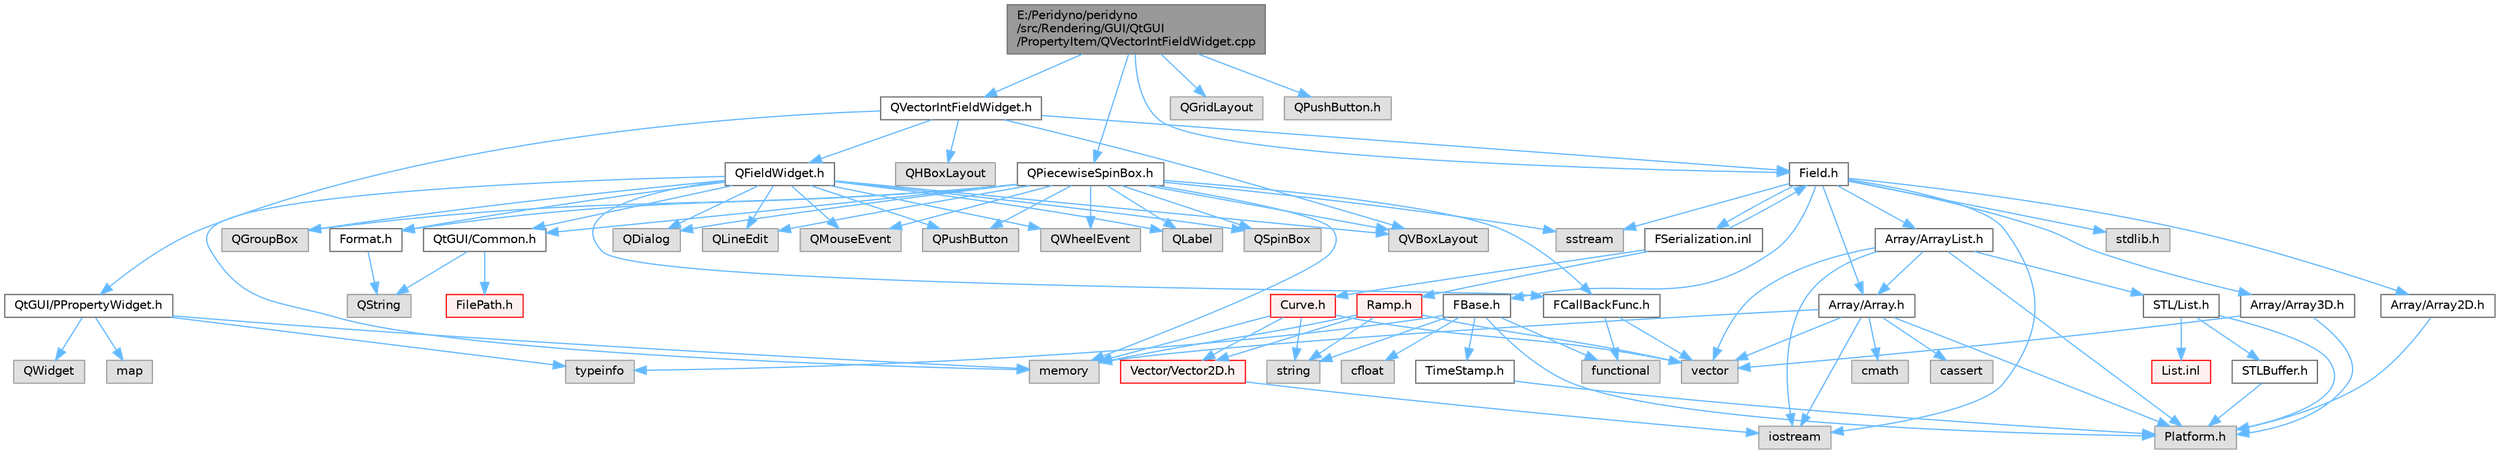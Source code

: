 digraph "E:/Peridyno/peridyno/src/Rendering/GUI/QtGUI/PropertyItem/QVectorIntFieldWidget.cpp"
{
 // LATEX_PDF_SIZE
  bgcolor="transparent";
  edge [fontname=Helvetica,fontsize=10,labelfontname=Helvetica,labelfontsize=10];
  node [fontname=Helvetica,fontsize=10,shape=box,height=0.2,width=0.4];
  Node1 [id="Node000001",label="E:/Peridyno/peridyno\l/src/Rendering/GUI/QtGUI\l/PropertyItem/QVectorIntFieldWidget.cpp",height=0.2,width=0.4,color="gray40", fillcolor="grey60", style="filled", fontcolor="black",tooltip=" "];
  Node1 -> Node2 [id="edge1_Node000001_Node000002",color="steelblue1",style="solid",tooltip=" "];
  Node2 [id="Node000002",label="QVectorIntFieldWidget.h",height=0.2,width=0.4,color="grey40", fillcolor="white", style="filled",URL="$_q_vector_int_field_widget_8h.html",tooltip=" "];
  Node2 -> Node3 [id="edge2_Node000002_Node000003",color="steelblue1",style="solid",tooltip=" "];
  Node3 [id="Node000003",label="QFieldWidget.h",height=0.2,width=0.4,color="grey40", fillcolor="white", style="filled",URL="$_q_field_widget_8h.html",tooltip=" "];
  Node3 -> Node4 [id="edge3_Node000003_Node000004",color="steelblue1",style="solid",tooltip=" "];
  Node4 [id="Node000004",label="QGroupBox",height=0.2,width=0.4,color="grey60", fillcolor="#E0E0E0", style="filled",tooltip=" "];
  Node3 -> Node5 [id="edge4_Node000003_Node000005",color="steelblue1",style="solid",tooltip=" "];
  Node5 [id="Node000005",label="QPushButton",height=0.2,width=0.4,color="grey60", fillcolor="#E0E0E0", style="filled",tooltip=" "];
  Node3 -> Node6 [id="edge5_Node000003_Node000006",color="steelblue1",style="solid",tooltip=" "];
  Node6 [id="Node000006",label="QSpinBox",height=0.2,width=0.4,color="grey60", fillcolor="#E0E0E0", style="filled",tooltip=" "];
  Node3 -> Node7 [id="edge6_Node000003_Node000007",color="steelblue1",style="solid",tooltip=" "];
  Node7 [id="Node000007",label="QDialog",height=0.2,width=0.4,color="grey60", fillcolor="#E0E0E0", style="filled",tooltip=" "];
  Node3 -> Node8 [id="edge7_Node000003_Node000008",color="steelblue1",style="solid",tooltip=" "];
  Node8 [id="Node000008",label="QLineEdit",height=0.2,width=0.4,color="grey60", fillcolor="#E0E0E0", style="filled",tooltip=" "];
  Node3 -> Node9 [id="edge8_Node000003_Node000009",color="steelblue1",style="solid",tooltip=" "];
  Node9 [id="Node000009",label="QMouseEvent",height=0.2,width=0.4,color="grey60", fillcolor="#E0E0E0", style="filled",tooltip=" "];
  Node3 -> Node10 [id="edge9_Node000003_Node000010",color="steelblue1",style="solid",tooltip=" "];
  Node10 [id="Node000010",label="QWheelEvent",height=0.2,width=0.4,color="grey60", fillcolor="#E0E0E0", style="filled",tooltip=" "];
  Node3 -> Node11 [id="edge10_Node000003_Node000011",color="steelblue1",style="solid",tooltip=" "];
  Node11 [id="Node000011",label="QLabel",height=0.2,width=0.4,color="grey60", fillcolor="#E0E0E0", style="filled",tooltip=" "];
  Node3 -> Node12 [id="edge11_Node000003_Node000012",color="steelblue1",style="solid",tooltip=" "];
  Node12 [id="Node000012",label="QVBoxLayout",height=0.2,width=0.4,color="grey60", fillcolor="#E0E0E0", style="filled",tooltip=" "];
  Node3 -> Node13 [id="edge12_Node000003_Node000013",color="steelblue1",style="solid",tooltip=" "];
  Node13 [id="Node000013",label="Format.h",height=0.2,width=0.4,color="grey40", fillcolor="white", style="filled",URL="$_format_8h.html",tooltip=" "];
  Node13 -> Node14 [id="edge13_Node000013_Node000014",color="steelblue1",style="solid",tooltip=" "];
  Node14 [id="Node000014",label="QString",height=0.2,width=0.4,color="grey60", fillcolor="#E0E0E0", style="filled",tooltip=" "];
  Node3 -> Node15 [id="edge14_Node000003_Node000015",color="steelblue1",style="solid",tooltip=" "];
  Node15 [id="Node000015",label="FCallBackFunc.h",height=0.2,width=0.4,color="grey40", fillcolor="white", style="filled",URL="$_f_callback_func_8h.html",tooltip=" "];
  Node15 -> Node16 [id="edge15_Node000015_Node000016",color="steelblue1",style="solid",tooltip=" "];
  Node16 [id="Node000016",label="vector",height=0.2,width=0.4,color="grey60", fillcolor="#E0E0E0", style="filled",tooltip=" "];
  Node15 -> Node17 [id="edge16_Node000015_Node000017",color="steelblue1",style="solid",tooltip=" "];
  Node17 [id="Node000017",label="functional",height=0.2,width=0.4,color="grey60", fillcolor="#E0E0E0", style="filled",tooltip=" "];
  Node3 -> Node18 [id="edge17_Node000003_Node000018",color="steelblue1",style="solid",tooltip=" "];
  Node18 [id="Node000018",label="QtGUI/Common.h",height=0.2,width=0.4,color="grey40", fillcolor="white", style="filled",URL="$_common_8h.html",tooltip=" "];
  Node18 -> Node14 [id="edge18_Node000018_Node000014",color="steelblue1",style="solid",tooltip=" "];
  Node18 -> Node19 [id="edge19_Node000018_Node000019",color="steelblue1",style="solid",tooltip=" "];
  Node19 [id="Node000019",label="FilePath.h",height=0.2,width=0.4,color="red", fillcolor="#FFF0F0", style="filled",URL="$_file_path_8h.html",tooltip=" "];
  Node3 -> Node21 [id="edge20_Node000003_Node000021",color="steelblue1",style="solid",tooltip=" "];
  Node21 [id="Node000021",label="memory",height=0.2,width=0.4,color="grey60", fillcolor="#E0E0E0", style="filled",tooltip=" "];
  Node2 -> Node22 [id="edge21_Node000002_Node000022",color="steelblue1",style="solid",tooltip=" "];
  Node22 [id="Node000022",label="QtGUI/PPropertyWidget.h",height=0.2,width=0.4,color="grey40", fillcolor="white", style="filled",URL="$_p_property_widget_8h.html",tooltip=" "];
  Node22 -> Node23 [id="edge22_Node000022_Node000023",color="steelblue1",style="solid",tooltip=" "];
  Node23 [id="Node000023",label="map",height=0.2,width=0.4,color="grey60", fillcolor="#E0E0E0", style="filled",tooltip=" "];
  Node22 -> Node24 [id="edge23_Node000022_Node000024",color="steelblue1",style="solid",tooltip=" "];
  Node24 [id="Node000024",label="QWidget",height=0.2,width=0.4,color="grey60", fillcolor="#E0E0E0", style="filled",tooltip=" "];
  Node22 -> Node25 [id="edge24_Node000022_Node000025",color="steelblue1",style="solid",tooltip=" "];
  Node25 [id="Node000025",label="typeinfo",height=0.2,width=0.4,color="grey60", fillcolor="#E0E0E0", style="filled",tooltip=" "];
  Node22 -> Node21 [id="edge25_Node000022_Node000021",color="steelblue1",style="solid",tooltip=" "];
  Node2 -> Node26 [id="edge26_Node000002_Node000026",color="steelblue1",style="solid",tooltip=" "];
  Node26 [id="Node000026",label="Field.h",height=0.2,width=0.4,color="grey40", fillcolor="white", style="filled",URL="$_field_8h.html",tooltip=" "];
  Node26 -> Node27 [id="edge27_Node000026_Node000027",color="steelblue1",style="solid",tooltip=" "];
  Node27 [id="Node000027",label="iostream",height=0.2,width=0.4,color="grey60", fillcolor="#E0E0E0", style="filled",tooltip=" "];
  Node26 -> Node28 [id="edge28_Node000026_Node000028",color="steelblue1",style="solid",tooltip=" "];
  Node28 [id="Node000028",label="stdlib.h",height=0.2,width=0.4,color="grey60", fillcolor="#E0E0E0", style="filled",tooltip=" "];
  Node26 -> Node29 [id="edge29_Node000026_Node000029",color="steelblue1",style="solid",tooltip=" "];
  Node29 [id="Node000029",label="sstream",height=0.2,width=0.4,color="grey60", fillcolor="#E0E0E0", style="filled",tooltip=" "];
  Node26 -> Node30 [id="edge30_Node000026_Node000030",color="steelblue1",style="solid",tooltip=" "];
  Node30 [id="Node000030",label="FBase.h",height=0.2,width=0.4,color="grey40", fillcolor="white", style="filled",URL="$_f_base_8h.html",tooltip=" "];
  Node30 -> Node31 [id="edge31_Node000030_Node000031",color="steelblue1",style="solid",tooltip=" "];
  Node31 [id="Node000031",label="Platform.h",height=0.2,width=0.4,color="grey60", fillcolor="#E0E0E0", style="filled",tooltip=" "];
  Node30 -> Node32 [id="edge32_Node000030_Node000032",color="steelblue1",style="solid",tooltip=" "];
  Node32 [id="Node000032",label="TimeStamp.h",height=0.2,width=0.4,color="grey40", fillcolor="white", style="filled",URL="$_time_stamp_8h.html",tooltip=" "];
  Node32 -> Node31 [id="edge33_Node000032_Node000031",color="steelblue1",style="solid",tooltip=" "];
  Node30 -> Node25 [id="edge34_Node000030_Node000025",color="steelblue1",style="solid",tooltip=" "];
  Node30 -> Node33 [id="edge35_Node000030_Node000033",color="steelblue1",style="solid",tooltip=" "];
  Node33 [id="Node000033",label="string",height=0.2,width=0.4,color="grey60", fillcolor="#E0E0E0", style="filled",tooltip=" "];
  Node30 -> Node17 [id="edge36_Node000030_Node000017",color="steelblue1",style="solid",tooltip=" "];
  Node30 -> Node34 [id="edge37_Node000030_Node000034",color="steelblue1",style="solid",tooltip=" "];
  Node34 [id="Node000034",label="cfloat",height=0.2,width=0.4,color="grey60", fillcolor="#E0E0E0", style="filled",tooltip=" "];
  Node26 -> Node35 [id="edge38_Node000026_Node000035",color="steelblue1",style="solid",tooltip=" "];
  Node35 [id="Node000035",label="Array/Array.h",height=0.2,width=0.4,color="grey40", fillcolor="white", style="filled",URL="$_array_8h.html",tooltip=" "];
  Node35 -> Node31 [id="edge39_Node000035_Node000031",color="steelblue1",style="solid",tooltip=" "];
  Node35 -> Node36 [id="edge40_Node000035_Node000036",color="steelblue1",style="solid",tooltip=" "];
  Node36 [id="Node000036",label="cassert",height=0.2,width=0.4,color="grey60", fillcolor="#E0E0E0", style="filled",tooltip=" "];
  Node35 -> Node16 [id="edge41_Node000035_Node000016",color="steelblue1",style="solid",tooltip=" "];
  Node35 -> Node27 [id="edge42_Node000035_Node000027",color="steelblue1",style="solid",tooltip=" "];
  Node35 -> Node21 [id="edge43_Node000035_Node000021",color="steelblue1",style="solid",tooltip=" "];
  Node35 -> Node37 [id="edge44_Node000035_Node000037",color="steelblue1",style="solid",tooltip=" "];
  Node37 [id="Node000037",label="cmath",height=0.2,width=0.4,color="grey60", fillcolor="#E0E0E0", style="filled",tooltip=" "];
  Node26 -> Node38 [id="edge45_Node000026_Node000038",color="steelblue1",style="solid",tooltip=" "];
  Node38 [id="Node000038",label="Array/Array2D.h",height=0.2,width=0.4,color="grey40", fillcolor="white", style="filled",URL="$_array2_d_8h.html",tooltip=" "];
  Node38 -> Node31 [id="edge46_Node000038_Node000031",color="steelblue1",style="solid",tooltip=" "];
  Node26 -> Node39 [id="edge47_Node000026_Node000039",color="steelblue1",style="solid",tooltip=" "];
  Node39 [id="Node000039",label="Array/Array3D.h",height=0.2,width=0.4,color="grey40", fillcolor="white", style="filled",URL="$_array3_d_8h.html",tooltip=" "];
  Node39 -> Node31 [id="edge48_Node000039_Node000031",color="steelblue1",style="solid",tooltip=" "];
  Node39 -> Node16 [id="edge49_Node000039_Node000016",color="steelblue1",style="solid",tooltip=" "];
  Node26 -> Node40 [id="edge50_Node000026_Node000040",color="steelblue1",style="solid",tooltip=" "];
  Node40 [id="Node000040",label="Array/ArrayList.h",height=0.2,width=0.4,color="grey40", fillcolor="white", style="filled",URL="$_array_list_8h.html",tooltip=" "];
  Node40 -> Node16 [id="edge51_Node000040_Node000016",color="steelblue1",style="solid",tooltip=" "];
  Node40 -> Node27 [id="edge52_Node000040_Node000027",color="steelblue1",style="solid",tooltip=" "];
  Node40 -> Node31 [id="edge53_Node000040_Node000031",color="steelblue1",style="solid",tooltip=" "];
  Node40 -> Node41 [id="edge54_Node000040_Node000041",color="steelblue1",style="solid",tooltip=" "];
  Node41 [id="Node000041",label="STL/List.h",height=0.2,width=0.4,color="grey40", fillcolor="white", style="filled",URL="$_list_8h.html",tooltip=" "];
  Node41 -> Node31 [id="edge55_Node000041_Node000031",color="steelblue1",style="solid",tooltip=" "];
  Node41 -> Node42 [id="edge56_Node000041_Node000042",color="steelblue1",style="solid",tooltip=" "];
  Node42 [id="Node000042",label="STLBuffer.h",height=0.2,width=0.4,color="grey40", fillcolor="white", style="filled",URL="$_s_t_l_buffer_8h.html",tooltip=" "];
  Node42 -> Node31 [id="edge57_Node000042_Node000031",color="steelblue1",style="solid",tooltip=" "];
  Node41 -> Node43 [id="edge58_Node000041_Node000043",color="steelblue1",style="solid",tooltip=" "];
  Node43 [id="Node000043",label="List.inl",height=0.2,width=0.4,color="red", fillcolor="#FFF0F0", style="filled",URL="$_list_8inl.html",tooltip=" "];
  Node40 -> Node35 [id="edge59_Node000040_Node000035",color="steelblue1",style="solid",tooltip=" "];
  Node26 -> Node81 [id="edge60_Node000026_Node000081",color="steelblue1",style="solid",tooltip=" "];
  Node81 [id="Node000081",label="FSerialization.inl",height=0.2,width=0.4,color="grey40", fillcolor="white", style="filled",URL="$_f_serialization_8inl.html",tooltip=" "];
  Node81 -> Node26 [id="edge61_Node000081_Node000026",color="steelblue1",style="solid",tooltip=" "];
  Node81 -> Node82 [id="edge62_Node000081_Node000082",color="steelblue1",style="solid",tooltip=" "];
  Node82 [id="Node000082",label="Ramp.h",height=0.2,width=0.4,color="red", fillcolor="#FFF0F0", style="filled",URL="$_ramp_8h.html",tooltip=" "];
  Node82 -> Node16 [id="edge63_Node000082_Node000016",color="steelblue1",style="solid",tooltip=" "];
  Node82 -> Node21 [id="edge64_Node000082_Node000021",color="steelblue1",style="solid",tooltip=" "];
  Node82 -> Node33 [id="edge65_Node000082_Node000033",color="steelblue1",style="solid",tooltip=" "];
  Node82 -> Node46 [id="edge66_Node000082_Node000046",color="steelblue1",style="solid",tooltip=" "];
  Node46 [id="Node000046",label="Vector/Vector2D.h",height=0.2,width=0.4,color="red", fillcolor="#FFF0F0", style="filled",URL="$_vector2_d_8h.html",tooltip=" "];
  Node46 -> Node27 [id="edge67_Node000046_Node000027",color="steelblue1",style="solid",tooltip=" "];
  Node81 -> Node84 [id="edge68_Node000081_Node000084",color="steelblue1",style="solid",tooltip=" "];
  Node84 [id="Node000084",label="Curve.h",height=0.2,width=0.4,color="red", fillcolor="#FFF0F0", style="filled",URL="$_curve_8h.html",tooltip=" "];
  Node84 -> Node16 [id="edge69_Node000084_Node000016",color="steelblue1",style="solid",tooltip=" "];
  Node84 -> Node21 [id="edge70_Node000084_Node000021",color="steelblue1",style="solid",tooltip=" "];
  Node84 -> Node33 [id="edge71_Node000084_Node000033",color="steelblue1",style="solid",tooltip=" "];
  Node84 -> Node46 [id="edge72_Node000084_Node000046",color="steelblue1",style="solid",tooltip=" "];
  Node2 -> Node85 [id="edge73_Node000002_Node000085",color="steelblue1",style="solid",tooltip=" "];
  Node85 [id="Node000085",label="QHBoxLayout",height=0.2,width=0.4,color="grey60", fillcolor="#E0E0E0", style="filled",tooltip=" "];
  Node2 -> Node12 [id="edge74_Node000002_Node000012",color="steelblue1",style="solid",tooltip=" "];
  Node1 -> Node86 [id="edge75_Node000001_Node000086",color="steelblue1",style="solid",tooltip=" "];
  Node86 [id="Node000086",label="QGridLayout",height=0.2,width=0.4,color="grey60", fillcolor="#E0E0E0", style="filled",tooltip=" "];
  Node1 -> Node26 [id="edge76_Node000001_Node000026",color="steelblue1",style="solid",tooltip=" "];
  Node1 -> Node87 [id="edge77_Node000001_Node000087",color="steelblue1",style="solid",tooltip=" "];
  Node87 [id="Node000087",label="QPiecewiseSpinBox.h",height=0.2,width=0.4,color="grey40", fillcolor="white", style="filled",URL="$_q_piecewise_spin_box_8h.html",tooltip=" "];
  Node87 -> Node4 [id="edge78_Node000087_Node000004",color="steelblue1",style="solid",tooltip=" "];
  Node87 -> Node5 [id="edge79_Node000087_Node000005",color="steelblue1",style="solid",tooltip=" "];
  Node87 -> Node6 [id="edge80_Node000087_Node000006",color="steelblue1",style="solid",tooltip=" "];
  Node87 -> Node7 [id="edge81_Node000087_Node000007",color="steelblue1",style="solid",tooltip=" "];
  Node87 -> Node8 [id="edge82_Node000087_Node000008",color="steelblue1",style="solid",tooltip=" "];
  Node87 -> Node9 [id="edge83_Node000087_Node000009",color="steelblue1",style="solid",tooltip=" "];
  Node87 -> Node10 [id="edge84_Node000087_Node000010",color="steelblue1",style="solid",tooltip=" "];
  Node87 -> Node11 [id="edge85_Node000087_Node000011",color="steelblue1",style="solid",tooltip=" "];
  Node87 -> Node12 [id="edge86_Node000087_Node000012",color="steelblue1",style="solid",tooltip=" "];
  Node87 -> Node13 [id="edge87_Node000087_Node000013",color="steelblue1",style="solid",tooltip=" "];
  Node87 -> Node15 [id="edge88_Node000087_Node000015",color="steelblue1",style="solid",tooltip=" "];
  Node87 -> Node18 [id="edge89_Node000087_Node000018",color="steelblue1",style="solid",tooltip=" "];
  Node87 -> Node21 [id="edge90_Node000087_Node000021",color="steelblue1",style="solid",tooltip=" "];
  Node87 -> Node29 [id="edge91_Node000087_Node000029",color="steelblue1",style="solid",tooltip=" "];
  Node1 -> Node88 [id="edge92_Node000001_Node000088",color="steelblue1",style="solid",tooltip=" "];
  Node88 [id="Node000088",label="QPushButton.h",height=0.2,width=0.4,color="grey60", fillcolor="#E0E0E0", style="filled",tooltip=" "];
}
